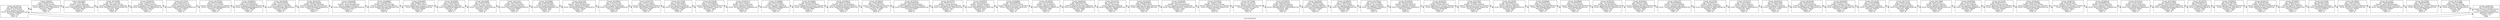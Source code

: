 digraph G {

rankdir = LR;

	node [shape=record,color=black];
label = "Lista Estudiantes"; 

color= black 

		N_0[label = "Carnet: 201183728\nDpi: 2050740201006\nNombre: Alvin Huckett\nCarrera: Ingenieria Quimica\nCorreo: AlvinHuckett_60@outlook.org\nPassword: DGHS2Xi\nCreditos: 222\nEdad: 20"];

		N_1[label = "Carnet: 2010244\nDpi: 5970926381748\nNombre: Nertie Laurenzi\nCarrera: Ingenieria Mecanica Industrial\nCorreo: NertieLaurenzi.75@hotmail.es\nPassword: 198yxel\nCreditos: 139\nEdad: 19"];

		N_2[label = "Carnet: 201210811\nDpi: 879575888\nNombre: Lamont Barthrup\nCarrera: Ingenieria Mecanica\nCorreo: LamontBarthrup_34@outlook.org\nPassword: j60uy9\nCreditos: 53\nEdad: 25"];

		N_3[label = "Carnet: 201315898\nDpi: 5531711621404\nNombre: Bernadette Pescud\nCarrera: Ingenieria Mecanica Industrial\nCorreo: BernadettePescud.10outlook.com\nPassword: TXz6b\nCreditos: 190\nEdad: 28"];

		N_4[label = "Carnet: 201582352\nDpi: 4172564417242\nNombre: Bobina Delacroux\nCarrera: Ingenieria Mecanica Industrial\nCorreo: BobinaDelacroux_46@hotmail.com\nPassword: m6ILxd\nCreditos: 113\nEdad: 23"];

		N_5[label = "Carnet: 201115140\nDpi: 8429519350118\nNombre: Pebrook Gircke\nCarrera: Ingenieria Mecanica\nCorreo: PebrookGircke93@undefined.org\nPassword: Ysgy3Vt\nCreditos: 172\nEdad: 19"];

		N_6[label = "Carnet: 201350393\nDpi: 9029374304090\nNombre: Laurie Tumilty\nCarrera: Ingenieria en Ciencias y Sistemas\nCorreo: LaurieTumilty58@undefined.com\nPassword: UKazTS0\nCreditos: 124\nEdad: 20"];

		N_7[label = "Carnet: 201698163\nDpi: 8010354636352\nNombre: Barn Killingbeck\nCarrera: Ingenieria Mecanica Electrica\nCorreo: BarnKillingbeck33@gmail.org\nPassword: 38KWHL\nCreditos: 130\nEdad: 20"];

		N_8[label = "Carnet: 201402462\nDpi: 3594915493584\nNombre: Joscelin Fewings\nCarrera: Ingenieria Mecanica\nCorreo: JoscelinFewings_56@outlook.es\nPassword: tF7ZroZ\nCreditos: 202\nEdad: 25"];

		N_9[label = "Carnet: 201643353\nDpi: 9692561360208\nNombre: Llywellyn Woodnutt\nCarrera: Ingenieria Mecanica Electrica\nCorreo: LlywellynWoodnutt_83@gmail.es\nPassword: ui708GE\nCreditos: 44\nEdad: 27"];

		N_10[label = "Carnet: 201043689\nDpi: 0714796787404\nNombre: Ardene Benediktovich\nCarrera: Ingenieria Mecanica\nCorreo: ArdeneBenediktovich72@outlook.org\nPassword: muiPC17\nCreditos: 13\nEdad: 23"];

		N_11[label = "Carnet: 201489697\nDpi: 3310894947855\nNombre: Judye Rossborough\nCarrera: Ingenieria Mecanica Electrica\nCorreo: JudyeRossborough_49@yahoo.com\nPassword: k9oGtrw\nCreditos: 3\nEdad: 26"];

		N_12[label = "Carnet: 201818908\nDpi: 2689202578134\nNombre: Wilbur Alberts\nCarrera: Ingenieria en Ciencias y Sistemas\nCorreo: WilburAlberts45@hotmail.org\nPassword: SSeRj8d\nCreditos: 64\nEdad: 18"];

		N_13[label = "Carnet: 201816850\nDpi: 0154497044345\nNombre: Emili Palleske\nCarrera: Ingenieria Mecanica\nCorreo: EmiliPalleske.89@gmail.com\nPassword: 17x8L\nCreditos: 28\nEdad: 21"];

		N_14[label = "Carnet: 201232485\nDpi: 3762365704505\nNombre: Vivian Currer\nCarrera: Ingenieria Quimica\nCorreo: VivianCurrer_25@outlook.org\nPassword: xe7yeho\nCreditos: 218\nEdad: 28"];

		N_15[label = "Carnet: 201131811\nDpi: 3347258005328\nNombre: Eloise Trevarthen\nCarrera: Ingenieria Mecanica\nCorreo: EloiseTrevarthen91@hotmail.es\nPassword: B8FP4\nCreditos: 201\nEdad: 22"];

		N_16[label = "Carnet: 201476680\nDpi: 4293824642888\nNombre: Kim Westphal\nCarrera: Ingenieria Quimica\nCorreo: KimWestphal38@yahoo.com\nPassword: qtry5\nCreditos: 159\nEdad: 19"];

		N_17[label = "Carnet: 201511649\nDpi: 5648266954532\nNombre: Aylmar Raubenheimer\nCarrera: Ingenieria Mecanica\nCorreo: AylmarRaubenheimer.27@hotmail.es\nPassword: 76816q\nCreditos: 163\nEdad: 23"];

		N_18[label = "Carnet: 201255643\nDpi: 7672150791181\nNombre: Alvin Huckett\nCarrera: Ingenieria Industrial\nCorreo: AlvinHuckett_63@undefined.org\nPassword: g4X4Ak\nCreditos: 65\nEdad: 29"];

		N_19[label = "Carnet: 201947729\nDpi: 1430797138430\nNombre: Camila Dibbert\nCarrera: Ingenieria Mecanica Industrial\nCorreo: CamilaDibbert.81@gmail.com\nPassword: b4wdeP\nCreditos: 188\nEdad: 21"];

		N_20[label = "Carnet: 201173540\nDpi: 3235002226847\nNombre: Alvin Huckett\nCarrera: Ingenieria Industrial\nCorreo: AlvinHuckett_65@outlook.org\nPassword: ITrpSM0\nCreditos: 104\nEdad: 22"];

		N_21[label = "Carnet: 201704168\nDpi: 3379162068993\nNombre: Tim Goldspink\nCarrera: Ingenieria Mecanica Electrica\nCorreo: TimGoldspink.71@aol.com\nPassword: Cmg7g\nCreditos: 137\nEdad: 19"];

		N_22[label = "Carnet: 201661519\nDpi: 9302712249273\nNombre: Harvey Darbyshire\nCarrera: Ingenieria Mecanica\nCorreo: HarveyDarbyshire_63@gmail.com\nPassword: Asv30\nCreditos: 55\nEdad: 26"];

		N_23[label = "Carnet: 201309890\nDpi: 6364119505269\nNombre: Grayce Poltone\nCarrera: Ingenieria Industrial\nCorreo: GraycePoltone_20@hotmail.es\nPassword: bCp3F57\nCreditos: 133\nEdad: 18"];

		N_24[label = "Carnet: 201740604\nDpi: 2625352358554\nNombre: Llywellyn Woodnutt\nCarrera: Ingenieria en Ciencias y Sistemas\nCorreo: LlywellynWoodnutt.46@gmail.org\nPassword: Bk8jU\nCreditos: 3\nEdad: 19"];

		N_25[label = "Carnet: 201646518\nDpi: 8696013129504\nNombre: Aylmar Raubenheimer\nCarrera: Ingenieria Mecanica Electrica\nCorreo: AylmarRaubenheimer31@aol.com\nPassword: 3j9MHF\nCreditos: 192\nEdad: 22"];

		N_26[label = "Carnet: 201766242\nDpi: 3780452896411\nNombre: Franky Viney\nCarrera: Ingenieria Mecanica Electrica\nCorreo: FrankyViney72@aol.com\nPassword: UC1hKp\nCreditos: 164\nEdad: 20"];

		N_27[label = "Carnet: 201537627\nDpi: 6000394094296\nNombre: Aylmar Raubenheimer\nCarrera: Ingenieria Mecanica Electrica\nCorreo: AylmarRaubenheimer82@undefined.com\nPassword: 82MID7\nCreditos: 3\nEdad: 24"];

		N_28[label = "Carnet: 201327675\nDpi: 5005953751371\nNombre: Lamont Barthrup\nCarrera: Ingenieria Mecanica Electrica\nCorreo: LamontBarthrup.75@hotmail.org\nPassword: CAt1n\nCreditos: 171\nEdad: 20"];

		N_29[label = "Carnet: 201897987\nDpi: 2193345266141\nNombre: Michelle Glanister\nCarrera: Ingenieria Quimica\nCorreo: MichelleGlanister.13@aol.org\nPassword: 8cIUD\nCreditos: 226\nEdad: 25"];

		N_30[label = "Carnet: 201500866\nDpi: 7040168688236\nNombre: Claybourne Nelmes\nCarrera: Ingenieria en Ciencias y Sistemas\nCorreo: ClaybourneNelmes_2@aol.com\nPassword: 4xCS04\nCreditos: 121\nEdad: 19"];

		N_31[label = "Carnet: 201359507\nDpi: 6474775706799\nNombre: Olly Brunelleschi\nCarrera: Ingenieria Quimica\nCorreo: OllyBrunelleschi_86@aol.com\nPassword: rdjy6j\nCreditos: 52\nEdad: 22"];

		N_32[label = "Carnet: 201954202\nDpi: 2496399691941\nNombre: Eloise Trevarthen\nCarrera: Ingenieria Mecanica Industrial\nCorreo: EloiseTrevarthen.4@undefined.org\nPassword: 6RNgz\nCreditos: 196\nEdad: 29"];

		N_33[label = "Carnet: 201412244\nDpi: 3239472177167\nNombre: Eba Keitley\nCarrera: Ingenieria Industrial\nCorreo: EbaKeitley73@undefined.com\nPassword: BRdQj\nCreditos: 238\nEdad: 22"];

		N_34[label = "Carnet: 201234795\nDpi: 9082300809939\nNombre: Wilbur Alberts\nCarrera: Ingenieria Mecanica Industrial\nCorreo: WilburAlberts_86@yahoo.com\nPassword: 0oXnv\nCreditos: 80\nEdad: 29"];

		N_35[label = "Carnet: 201594265\nDpi: 2831630574772\nNombre: Ardene Benediktovich\nCarrera: Ingenieria Mecanica Industrial\nCorreo: ArdeneBenediktovich_57@hotmail.org\nPassword: 15Asd\nCreditos: 242\nEdad: 26"];

		N_36[label = "Carnet: 201790782\nDpi: 3168522176927\nNombre: Claybourne Nelmes\nCarrera: Ingenieria en Ciencias y Sistemas\nCorreo: ClaybourneNelmes_82@aol.com\nPassword: d70Vi\nCreditos: 0\nEdad: 22"];

		N_37[label = "Carnet: 201374369\nDpi: 8311431297185\nNombre: Lionel Messi\nCarrera: Ingenieria Mecanica Industrial\nCorreo: LionelMessi.17@aol.es\nPassword: cVzaR8\nCreditos: 93\nEdad: 20"];

		N_38[label = "Carnet: 201709702\nDpi: 4245428187625\nNombre: Dillon Blandamere\nCarrera: Ingenieria Industrial\nCorreo: DillonBlandamere_33@undefined.com\nPassword: 3f5qj\nCreditos: 84\nEdad: 20"];

		N_39[label = "Carnet: 201635991\nDpi: 2702608963916\nNombre: Boycie Langlais\nCarrera: Ingenieria Industrial\nCorreo: BoycieLanglais24@aol.es\nPassword: vCGgb2\nCreditos: 113\nEdad: 29"];

		N_40[label = "Carnet: 201389879\nDpi: 1332692632257\nNombre: Darn Studdal\nCarrera: Ingenieria Industrial\nCorreo: DarnStuddal88@gmail.com\nPassword: r80ja\nCreditos: 244\nEdad: 23"];

		N_41[label = "Carnet: 201375524\nDpi: 3164173770900\nNombre: Tim Goldspink\nCarrera: Ingenieria Quimica\nCorreo: TimGoldspink_27@yahoo.es\nPassword: Nu96Sq3\nCreditos: 1\nEdad: 20"];

		N_42[label = "Carnet: 201428558\nDpi: 8783633019549\nNombre: Llywellyn Woodnutt\nCarrera: Ingenieria Mecanica\nCorreo: LlywellynWoodnutt.12@gmail.es\nPassword: qWlnP7\nCreditos: 5\nEdad: 24"];

		N_43[label = "Carnet: 201933753\nDpi: 6467642780621\nNombre: Bobina Delacroux\nCarrera: Ingenieria en Ciencias y Sistemas\nCorreo: BobinaDelacroux_64@gmail.com\nPassword: 8DGPFmN\nCreditos: 147\nEdad: 25"];

		N_44[label = "Carnet: 201774497\nDpi: 6327689577005\nNombre: Llywellyn Woodnutt\nCarrera: Ingenieria en Ciencias y Sistemas\nCorreo: LlywellynWoodnutt_44@aol.org\nPassword: RN1Dgbd\nCreditos: 90\nEdad: 26"];

		N_45[label = "Carnet: 201145786\nDpi: 4820546644233\nNombre: Harvey Darbyshire\nCarrera: Ingenieria Mecanica\nCorreo: HarveyDarbyshire.56@outlook.com\nPassword: uJW2Q\nCreditos: 88\nEdad: 22"];

		N_46[label = "Carnet: 201509061\nDpi: 3761268073554\nNombre: Tim Goldspink\nCarrera: Ingenieria Mecanica Electrica\nCorreo: TimGoldspink.36@aol.com\nPassword: DPx0LQ0\nCreditos: 108\nEdad: 23"];

		N_47[label = "Carnet: 201068965\nDpi: 7207003476187\nNombre: Tim Goldspink\nCarrera: Ingenieria Mecanica Industrial\nCorreo: TimGoldspink.1@yahoo.org\nPassword: MF4vc6\nCreditos: 112\nEdad: 26"];

		N_48[label = "Carnet: 201991578\nDpi: 7437219208336\nNombre: Olly Brunelleschi\nCarrera: Ingenieria Mecanica Industrial\nCorreo: OllyBrunelleschi.78@yahoo.org\nPassword: H1xi3\nCreditos: 102\nEdad: 29"];

		N_49[label = "Carnet: 201803912\nDpi: 3995410773680\nNombre: Emili Palleske\nCarrera: Ingenieria Mecanica Industrial\nCorreo: EmiliPalleske.68@gmail.com\nPassword: ODYgI\nCreditos: 205\nEdad: 26"];

		N_50[label = "Carnet: 201921767\nDpi: 5042024988582\nNombre: Consolata Reskelly\nCarrera: Ingenieria Mecanica\nCorreo: ConsolataReskelly.30@undefined.com\nPassword: cBP1bt7\nCreditos: 200\nEdad: 27"];

		N_51[label = "Carnet: 201157605\nDpi: 2503385887437\nNombre: Alonzo Seagrove\nCarrera: Ingenieria Industrial\nCorreo: AlonzoSeagrove_35@undefined.org\nPassword: 92V6h\nCreditos: 226\nEdad: 22"];

		N_52[label = "Carnet: 201761573\nDpi: 5372214388411\nNombre: Alonzo Seagrove\nCarrera: Ingenieria Quimica\nCorreo: AlonzoSeagrove_54@hotmail.es\nPassword: 24ldm\nCreditos: 51\nEdad: 22"];

		N_53[label = "Carnet: 201825364\nDpi: 6772854332066\nNombre: Phillis Syrie\nCarrera: Ingenieria Quimica\nCorreo: PhillisSyrie_17@hotmail.es\nPassword: rU2QYr\nCreditos: 111\nEdad: 28"];

		N_54[label = "Carnet: 201022466\nDpi: 0579054127201\nNombre: Wash Sedgemore\nCarrera: Ingenieria Mecanica Electrica\nCorreo: WashSedgemore_70@outlook.com\nPassword: 1E8vp8\nCreditos: 130\nEdad: 29"];

		N_55[label = "Carnet: 201006295\nDpi: 6483009710551\nNombre: Roderigo Gomme\nCarrera: Ingenieria Mecanica Electrica\nCorreo: RoderigoGomme_92@yahoo.org\nPassword: w1E8BW\nCreditos: 23\nEdad: 24"];

		N_56[label = "Carnet: 201116100\nDpi: 7247421869888\nNombre: Franky Viney\nCarrera: Ingenieria Quimica\nCorreo: FrankyViney_42@hotmail.es\nPassword: 5K0p7N\nCreditos: 42\nEdad: 26"];

		N_57[label = "Carnet: 201773473\nDpi: 1563507262381\nNombre: Krystal Crellin\nCarrera: Ingenieria Mecanica\nCorreo: KrystalCrellin.48@outlook.org\nPassword: 3KgBk\nCreditos: 88\nEdad: 26"];

		N_58[label = "Carnet: 201119966\nDpi: 9030770152211\nNombre: Michelle Glanister\nCarrera: Ingenieria Industrial\nCorreo: MichelleGlanister87@outlook.com\nPassword: J9Tq39\nCreditos: 225\nEdad: 23"];

		N_59[label = "Carnet: 201669286\nDpi: 3126321523297\nNombre: Tim Goldspink\nCarrera: Ingenieria Mecanica\nCorreo: TimGoldspink_45@gmail.es\nPassword: QQNPe8\nCreditos: 187\nEdad: 21"];

		N_60[label = "Carnet: 201147451\nDpi: 9093933675701\nNombre: Ellerey Sherwyn\nCarrera: Ingenieria Mecanica Electrica\nCorreo: EllereySherwyn.51@gmail.es\nPassword: 20H3Hx\nCreditos: 80\nEdad: 23"];

		N_61[label = "Carnet: 201864201\nDpi: 8208413026556\nNombre: Claybourne Nelmes\nCarrera: Ingenieria en Ciencias y Sistemas\nCorreo: ClaybourneNelmes.78@hotmail.com\nPassword: 69548z\nCreditos: 25\nEdad: 25"];

		N_62[label = "Carnet: 201667272\nDpi: 9443025623424\nNombre: Adriaens Timms\nCarrera: Ingenieria en Ciencias y Sistemas\nCorreo: AdriaensTimms43@aol.org\nPassword: Pe8Ucp\nCreditos: 237\nEdad: 21"];

		N_63[label = "Carnet: 201668149\nDpi: 6435886693765\nNombre: Harvey Darbyshire\nCarrera: Ingenieria Mecanica\nCorreo: HarveyDarbyshire_31@gmail.org\nPassword: u4jxe57\nCreditos: 31\nEdad: 27"];

		N_64[label = "Carnet: 201764124\nDpi: 6773833243077\nNombre: Harvey Darbyshire\nCarrera: Ingenieria Industrial\nCorreo: HarveyDarbyshire.59@gmail.es\nPassword: 0DDF8\nCreditos: 219\nEdad: 21"];

		N_65[label = "Carnet: 201516603\nDpi: 4062043125856\nNombre: Aylmar Raubenheimer\nCarrera: Ingenieria Mecanica Industrial\nCorreo: AylmarRaubenheimer.85@aol.com\nPassword: Sv4HFP\nCreditos: 168\nEdad: 19"];

		N_66[label = "Carnet: 201327079\nDpi: 8292286385716\nNombre: Franky Viney\nCarrera: Ingenieria Industrial\nCorreo: FrankyViney.59@aol.es\nPassword: GhhLi\nCreditos: 179\nEdad: 21"];

		N_67[label = "Carnet: 201906670\nDpi: 2245119831085\nNombre: Franky Viney\nCarrera: Ingenieria Mecanica Industrial\nCorreo: FrankyViney_49@yahoo.es\nPassword: PCAanL\nCreditos: 198\nEdad: 23"];

		N_68[label = "Carnet: 201461415\nDpi: 8579079230016\nNombre: Roderigo Gomme\nCarrera: Ingenieria Mecanica Industrial\nCorreo: RoderigoGomme_55@aol.org\nPassword: 6GEfOg\nCreditos: 113\nEdad: 20"];

		N_69[label = "Carnet: 201009015\nDpi: 1962623323417\nNombre: Afton Hounson\nCarrera: Ingenieria Mecanica\nCorreo: AftonHounson.43@aol.com\nPassword: PQvEC5\nCreditos: 12\nEdad: 23"];

		N_70[label = "Carnet: 201137248\nDpi: 4264540703955\nNombre: Eba Keitley\nCarrera: Ingenieria Mecanica\nCorreo: EbaKeitley83@outlook.org\nPassword: K8ZY0mI\nCreditos: 35\nEdad: 22"];

		N_71[label = "Carnet: 201339503\nDpi: 1169570189320\nNombre: Drusilla Louca\nCarrera: Ingenieria Mecanica Industrial\nCorreo: DrusillaLouca1@outlook.com\nPassword: xW0NS\nCreditos: 41\nEdad: 29"];

		N_72[label = "Carnet: 201110247\nDpi: 7882408800987\nNombre: Aylmar Raubenheimer\nCarrera: Ingenieria Mecanica Electrica\nCorreo: AylmarRaubenheimer_82@yahoo.org\nPassword: oKlY9O7\nCreditos: 171\nEdad: 19"];

		N_73[label = "Carnet: 201125580\nDpi: 1846903502498\nNombre: Boycie Langlais\nCarrera: Ingenieria en Ciencias y Sistemas\nCorreo: BoycieLanglais.61@hotmail.com\nPassword: MhBaUtl\nCreditos: 190\nEdad: 21"];

		N_74[label = "Carnet: 201315288\nDpi: 7044319749868\nNombre: Joscelin Fewings\nCarrera: Ingenieria Mecanica Electrica\nCorreo: JoscelinFewings.27@yahoo.es\nPassword: 3htilF\nCreditos: 89\nEdad: 27"];

		N_75[label = "Carnet: 201801449\nDpi: 3275247541405\nNombre: Francisco Magdiel Asicona\nCarrera: Ciencias y sistemas\nCorreo: magdielasicona@gmail.com\nPassword: hola123\nCreditos: 123\nEdad: "];

N_0->N_1;
N_1->N_0;
N_1->N_2;
N_2->N_1;
N_2->N_3;
N_3->N_2;
N_3->N_4;
N_4->N_3;
N_4->N_5;
N_5->N_4;
N_5->N_6;
N_6->N_5;
N_6->N_7;
N_7->N_6;
N_7->N_8;
N_8->N_7;
N_8->N_9;
N_9->N_8;
N_9->N_10;
N_10->N_9;
N_10->N_11;
N_11->N_10;
N_11->N_12;
N_12->N_11;
N_12->N_13;
N_13->N_12;
N_13->N_14;
N_14->N_13;
N_14->N_15;
N_15->N_14;
N_15->N_16;
N_16->N_15;
N_16->N_17;
N_17->N_16;
N_17->N_18;
N_18->N_17;
N_18->N_19;
N_19->N_18;
N_19->N_20;
N_20->N_19;
N_20->N_21;
N_21->N_20;
N_21->N_22;
N_22->N_21;
N_22->N_23;
N_23->N_22;
N_23->N_24;
N_24->N_23;
N_24->N_25;
N_25->N_24;
N_25->N_26;
N_26->N_25;
N_26->N_27;
N_27->N_26;
N_27->N_28;
N_28->N_27;
N_28->N_29;
N_29->N_28;
N_29->N_30;
N_30->N_29;
N_30->N_31;
N_31->N_30;
N_31->N_32;
N_32->N_31;
N_32->N_33;
N_33->N_32;
N_33->N_34;
N_34->N_33;
N_34->N_35;
N_35->N_34;
N_35->N_36;
N_36->N_35;
N_36->N_37;
N_37->N_36;
N_37->N_38;
N_38->N_37;
N_38->N_39;
N_39->N_38;
N_39->N_40;
N_40->N_39;
N_40->N_41;
N_41->N_40;
N_41->N_42;
N_42->N_41;
N_42->N_43;
N_43->N_42;
N_43->N_44;
N_44->N_43;
N_44->N_45;
N_45->N_44;
N_45->N_46;
N_46->N_45;
N_46->N_47;
N_47->N_46;
N_47->N_48;
N_48->N_47;
N_48->N_49;
N_49->N_48;
N_49->N_50;
N_50->N_49;
N_50->N_51;
N_51->N_50;
N_51->N_52;
N_52->N_51;
N_52->N_53;
N_53->N_52;
N_53->N_54;
N_54->N_53;
N_54->N_55;
N_55->N_54;
N_55->N_56;
N_56->N_55;
N_56->N_57;
N_57->N_56;
N_57->N_58;
N_58->N_57;
N_58->N_59;
N_59->N_58;
N_59->N_60;
N_60->N_59;
N_60->N_61;
N_61->N_60;
N_61->N_62;
N_62->N_61;
N_62->N_63;
N_63->N_62;
N_63->N_64;
N_64->N_63;
N_64->N_65;
N_65->N_64;
N_65->N_66;
N_66->N_65;
N_66->N_67;
N_67->N_66;
N_67->N_68;
N_68->N_67;
N_68->N_69;
N_69->N_68;
N_69->N_70;
N_70->N_69;
N_70->N_71;
N_71->N_70;
N_71->N_72;
N_72->N_71;
N_72->N_73;
N_73->N_72;
N_73->N_74;
N_74->N_73;
N_74->N_75;
N_75->N_74;
N_0->N_75;
N_75->N_0;
 }
